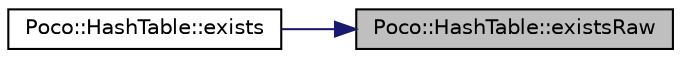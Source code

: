 digraph "Poco::HashTable::existsRaw"
{
 // LATEX_PDF_SIZE
  edge [fontname="Helvetica",fontsize="10",labelfontname="Helvetica",labelfontsize="10"];
  node [fontname="Helvetica",fontsize="10",shape=record];
  rankdir="RL";
  Node1 [label="Poco::HashTable::existsRaw",height=0.2,width=0.4,color="black", fillcolor="grey75", style="filled", fontcolor="black",tooltip=" "];
  Node1 -> Node2 [dir="back",color="midnightblue",fontsize="10",style="solid"];
  Node2 [label="Poco::HashTable::exists",height=0.2,width=0.4,color="black", fillcolor="white", style="filled",URL="$classPoco_1_1HashTable.html#ad9bd5095573d67789521735c64b6a3ba",tooltip=" "];
}
